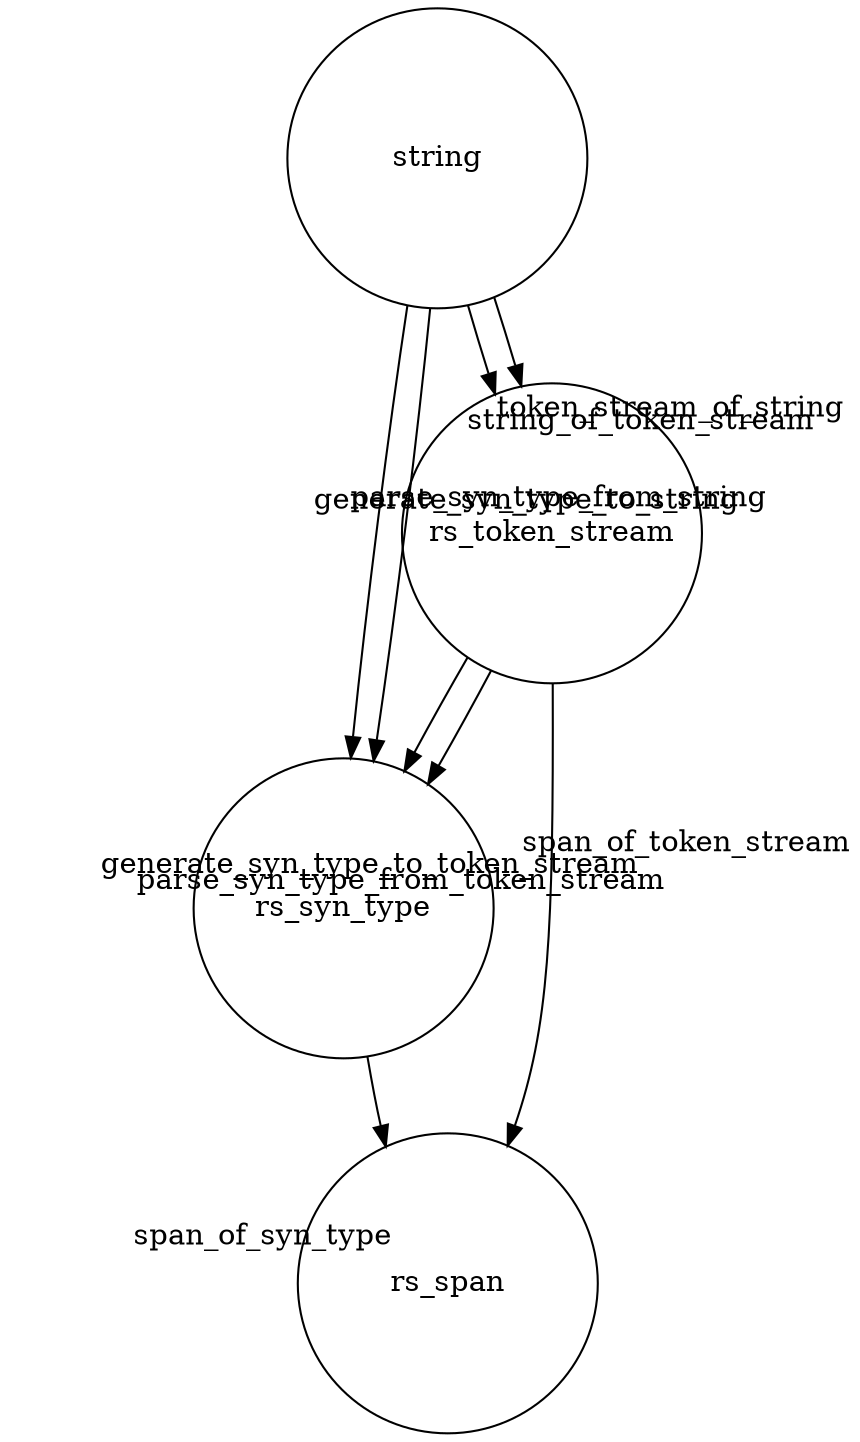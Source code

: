 # Building:
# neato -Tpng api.dot > api.png

digraph {
    splines=curved
    node [shape=circle, width="2"]

    string [pos="0,6.06217782649107052736!"] # 0; -7 * sqrt(3) / 2
    rs_token_stream [pos="-3.5,0!"] # -7 / 2; 0
    rs_syn_type [pos="3.5,0!"] # 7 / 2; 0
    rs_span [pos="0,-3!"] # 0; -3

    string -> rs_token_stream [taillabel="token_stream_of_string", labelangle=40, labeldistance=10]
    rs_token_stream -> string [taillabel="string_of_token_stream", labelangle=40, labeldistance=10]
    rs_token_stream -> rs_span [taillabel="span_of_token_stream", labelangle=40, labeldistance=10]

    rs_token_stream -> rs_syn_type [taillabel="parse_syn_type_from_token_stream", labelangle=5, labeldistance=11]
    string -> rs_syn_type [taillabel="parse_syn_type_from_string", labelangle=40, labeldistance=11]
    rs_syn_type -> rs_token_stream [taillabel="generate_syn_type_to_token_stream", labelangle=5, labeldistance=11]
    rs_syn_type -> string [taillabel="generate_syn_type_to_string", labelangle=40, labeldistance=11]
    rs_syn_type -> rs_span [taillabel="span_of_syn_type", labelangle=-40, labeldistance=10]
}
